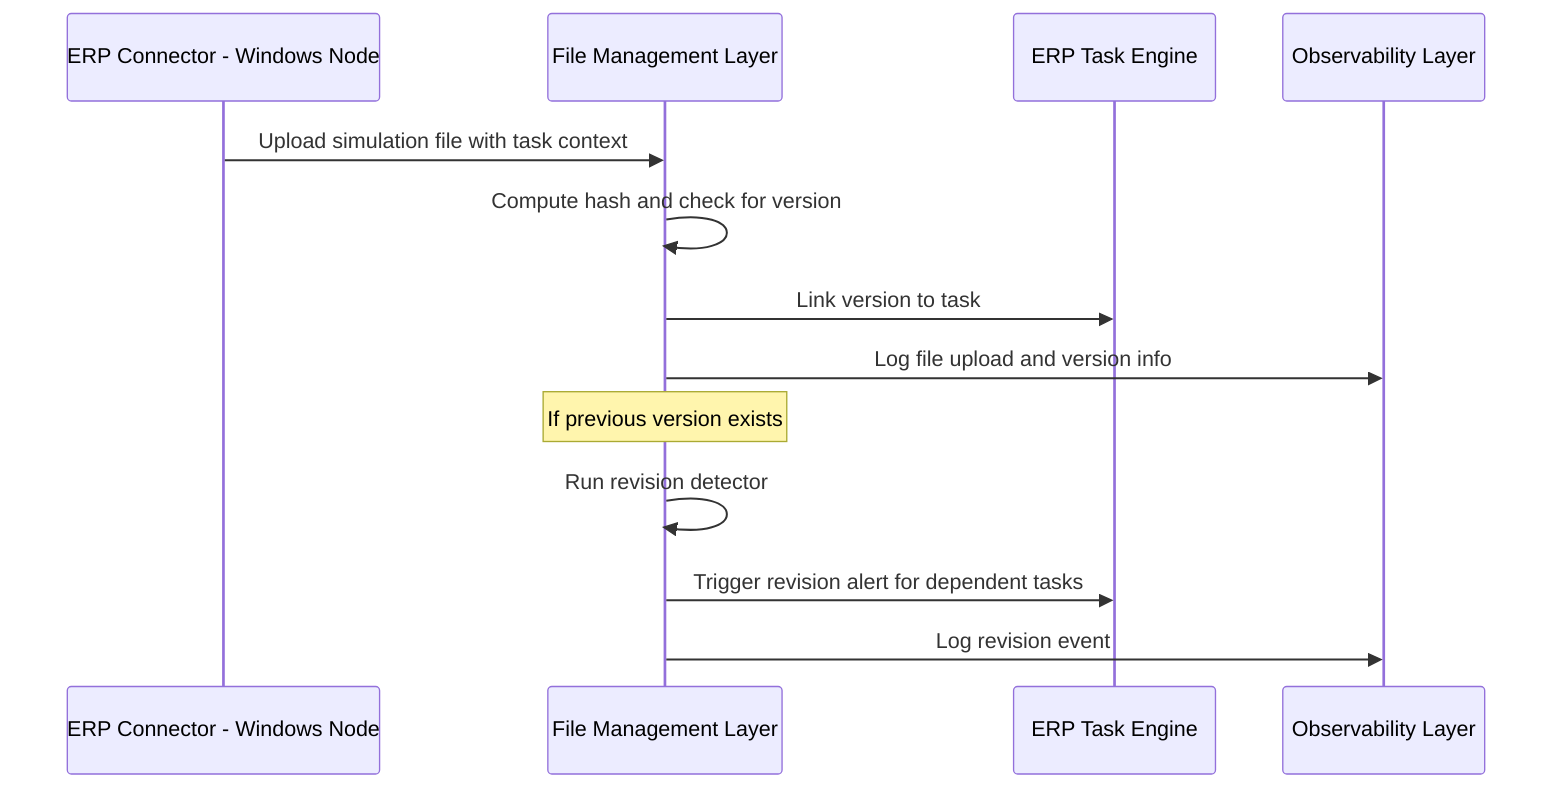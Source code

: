 sequenceDiagram
    participant WIN as ERP Connector - Windows Node
    participant FILE as File Management Layer
    participant ERP as ERP Task Engine
    participant OBS as Observability Layer

    WIN->>FILE: Upload simulation file with task context
    FILE->>FILE: Compute hash and check for version
    FILE->>ERP: Link version to task
    FILE->>OBS: Log file upload and version info

    Note over FILE: If previous version exists
    FILE->>FILE: Run revision detector
    FILE->>ERP: Trigger revision alert for dependent tasks
    FILE->>OBS: Log revision event